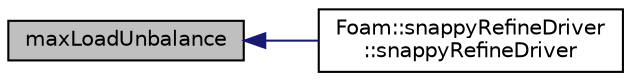 digraph "maxLoadUnbalance"
{
  bgcolor="transparent";
  edge [fontname="Helvetica",fontsize="10",labelfontname="Helvetica",labelfontsize="10"];
  node [fontname="Helvetica",fontsize="10",shape=record];
  rankdir="LR";
  Node1 [label="maxLoadUnbalance",height=0.2,width=0.4,color="black", fillcolor="grey75", style="filled", fontcolor="black"];
  Node1 -> Node2 [dir="back",color="midnightblue",fontsize="10",style="solid",fontname="Helvetica"];
  Node2 [label="Foam::snappyRefineDriver\l::snappyRefineDriver",height=0.2,width=0.4,color="black",URL="$a02441.html#a5675da79b1a5d194aa113611d3b9e024",tooltip="Construct from components. "];
}
